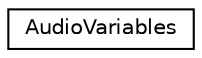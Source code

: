 digraph "Graphical Class Hierarchy"
{
 // LATEX_PDF_SIZE
  edge [fontname="Helvetica",fontsize="10",labelfontname="Helvetica",labelfontsize="10"];
  node [fontname="Helvetica",fontsize="10",shape=record];
  rankdir="LR";
  Node0 [label="AudioVariables",height=0.2,width=0.4,color="black", fillcolor="white", style="filled",URL="$structAudioVariables.html",tooltip=" "];
}
